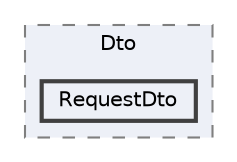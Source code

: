digraph "D:/project/forCSharp/iShopMainVer2/iShopMainVer2/Models/Dto/RequestDto"
{
 // LATEX_PDF_SIZE
  bgcolor="transparent";
  edge [fontname=Helvetica,fontsize=10,labelfontname=Helvetica,labelfontsize=10];
  node [fontname=Helvetica,fontsize=10,shape=box,height=0.2,width=0.4];
  compound=true
  subgraph clusterdir_154676364731080918760334f96adf52 {
    graph [ bgcolor="#edf0f7", pencolor="grey50", label="Dto", fontname=Helvetica,fontsize=10 style="filled,dashed", URL="dir_154676364731080918760334f96adf52.html",tooltip=""]
  dir_6b8db20272311b7b20cb412594c6ea13 [label="RequestDto", fillcolor="#edf0f7", color="grey25", style="filled,bold", URL="dir_6b8db20272311b7b20cb412594c6ea13.html",tooltip=""];
  }
}
